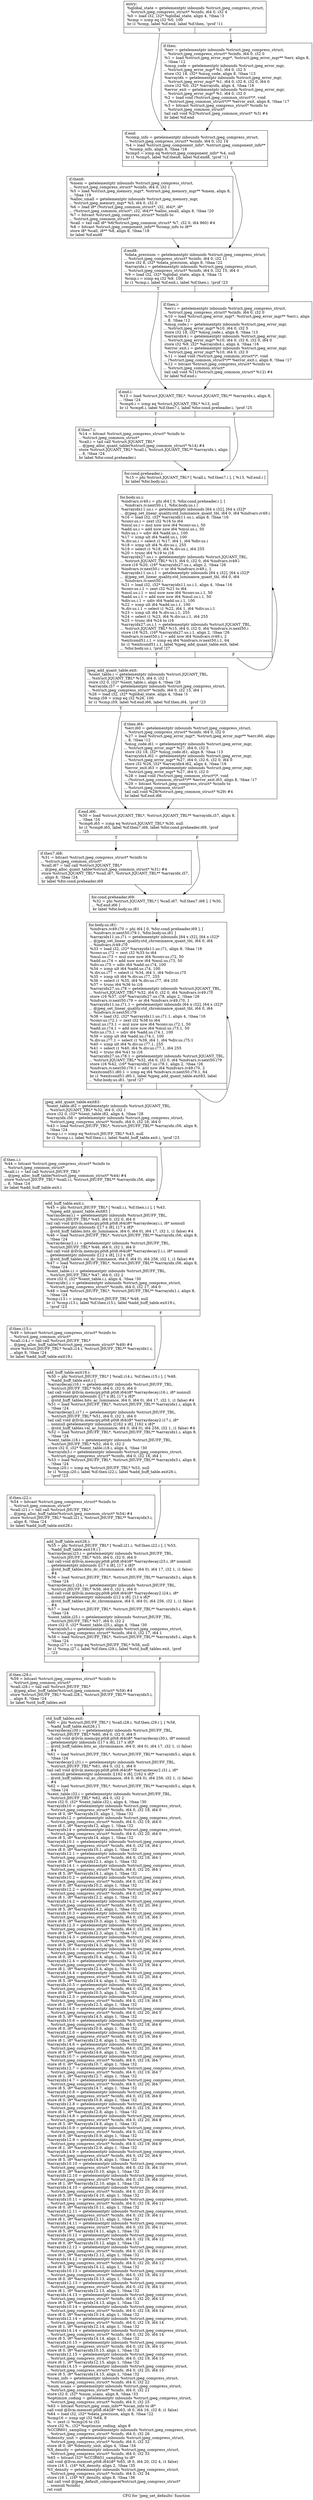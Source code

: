 digraph "CFG for 'jpeg_set_defaults' function" {
	label="CFG for 'jpeg_set_defaults' function";

	Node0x6604270 [shape=record,label="{entry:\l  %global_state = getelementptr inbounds %struct.jpeg_compress_struct,\l... %struct.jpeg_compress_struct* %cinfo, i64 0, i32 4\l  %0 = load i32, i32* %global_state, align 4, !tbaa !3\l  %cmp = icmp eq i32 %0, 100\l  br i1 %cmp, label %if.end, label %if.then, !prof !11\l|{<s0>T|<s1>F}}"];
	Node0x6604270:s0 -> Node0x6604a70;
	Node0x6604270:s1 -> Node0x6604b40;
	Node0x6604b40 [shape=record,label="{if.then:                                          \l  %err = getelementptr inbounds %struct.jpeg_compress_struct,\l... %struct.jpeg_compress_struct* %cinfo, i64 0, i32 0\l  %1 = load %struct.jpeg_error_mgr*, %struct.jpeg_error_mgr** %err, align 8,\l... !tbaa !12\l  %msg_code = getelementptr inbounds %struct.jpeg_error_mgr,\l... %struct.jpeg_error_mgr* %1, i64 0, i32 5\l  store i32 18, i32* %msg_code, align 8, !tbaa !13\l  %arrayidx = getelementptr inbounds %struct.jpeg_error_mgr,\l... %struct.jpeg_error_mgr* %1, i64 0, i32 6, i32 0, i64 0\l  store i32 %0, i32* %arrayidx, align 4, !tbaa !16\l  %error_exit = getelementptr inbounds %struct.jpeg_error_mgr,\l... %struct.jpeg_error_mgr* %1, i64 0, i32 0\l  %2 = load void (%struct.jpeg_common_struct*)*, void\l... (%struct.jpeg_common_struct*)** %error_exit, align 8, !tbaa !17\l  %3 = bitcast %struct.jpeg_compress_struct* %cinfo to\l... %struct.jpeg_common_struct*\l  tail call void %2(%struct.jpeg_common_struct* %3) #4\l  br label %if.end\l}"];
	Node0x6604b40 -> Node0x6604a70;
	Node0x6604a70 [shape=record,label="{if.end:                                           \l  %comp_info = getelementptr inbounds %struct.jpeg_compress_struct,\l... %struct.jpeg_compress_struct* %cinfo, i64 0, i32 14\l  %4 = load %struct.jpeg_component_info*, %struct.jpeg_component_info**\l... %comp_info, align 8, !tbaa !18\l  %cmp5 = icmp eq %struct.jpeg_component_info* %4, null\l  br i1 %cmp5, label %if.then6, label %if.end8, !prof !11\l|{<s0>T|<s1>F}}"];
	Node0x6604a70:s0 -> Node0x6606970;
	Node0x6604a70:s1 -> Node0x66040c0;
	Node0x6606970 [shape=record,label="{if.then6:                                         \l  %mem = getelementptr inbounds %struct.jpeg_compress_struct,\l... %struct.jpeg_compress_struct* %cinfo, i64 0, i32 1\l  %5 = load %struct.jpeg_memory_mgr*, %struct.jpeg_memory_mgr** %mem, align 8,\l... !tbaa !19\l  %alloc_small = getelementptr inbounds %struct.jpeg_memory_mgr,\l... %struct.jpeg_memory_mgr* %5, i64 0, i32 0\l  %6 = load i8* (%struct.jpeg_common_struct*, i32, i64)*, i8*\l... (%struct.jpeg_common_struct*, i32, i64)** %alloc_small, align 8, !tbaa !20\l  %7 = bitcast %struct.jpeg_compress_struct* %cinfo to\l... %struct.jpeg_common_struct*\l  %call = tail call i8* %6(%struct.jpeg_common_struct* %7, i32 0, i64 960) #4\l  %8 = bitcast %struct.jpeg_component_info** %comp_info to i8**\l  store i8* %call, i8** %8, align 8, !tbaa !18\l  br label %if.end8\l}"];
	Node0x6606970 -> Node0x66040c0;
	Node0x66040c0 [shape=record,label="{if.end8:                                          \l  %data_precision = getelementptr inbounds %struct.jpeg_compress_struct,\l... %struct.jpeg_compress_struct* %cinfo, i64 0, i32 11\l  store i32 8, i32* %data_precision, align 8, !tbaa !22\l  %arrayidx.i = getelementptr inbounds %struct.jpeg_compress_struct,\l... %struct.jpeg_compress_struct* %cinfo, i64 0, i32 15, i64 0\l  %9 = load i32, i32* %global_state, align 4, !tbaa !3\l  %cmp.i = icmp eq i32 %9, 100\l  br i1 %cmp.i, label %if.end.i, label %if.then.i, !prof !23\l|{<s0>T|<s1>F}}"];
	Node0x66040c0:s0 -> Node0x66084c0;
	Node0x66040c0:s1 -> Node0x66085a0;
	Node0x66085a0 [shape=record,label="{if.then.i:                                        \l  %err.i = getelementptr inbounds %struct.jpeg_compress_struct,\l... %struct.jpeg_compress_struct* %cinfo, i64 0, i32 0\l  %10 = load %struct.jpeg_error_mgr*, %struct.jpeg_error_mgr** %err.i, align\l... 8, !tbaa !12\l  %msg_code.i = getelementptr inbounds %struct.jpeg_error_mgr,\l... %struct.jpeg_error_mgr* %10, i64 0, i32 5\l  store i32 18, i32* %msg_code.i, align 8, !tbaa !13\l  %arrayidx4.i = getelementptr inbounds %struct.jpeg_error_mgr,\l... %struct.jpeg_error_mgr* %10, i64 0, i32 6, i32 0, i64 0\l  store i32 %9, i32* %arrayidx4.i, align 4, !tbaa !16\l  %error_exit.i = getelementptr inbounds %struct.jpeg_error_mgr,\l... %struct.jpeg_error_mgr* %10, i64 0, i32 0\l  %11 = load void (%struct.jpeg_common_struct*)*, void\l... (%struct.jpeg_common_struct*)** %error_exit.i, align 8, !tbaa !17\l  %12 = bitcast %struct.jpeg_compress_struct* %cinfo to\l... %struct.jpeg_common_struct*\l  tail call void %11(%struct.jpeg_common_struct* %12) #4\l  br label %if.end.i\l}"];
	Node0x66085a0 -> Node0x66084c0;
	Node0x66084c0 [shape=record,label="{if.end.i:                                         \l  %13 = load %struct.JQUANT_TBL*, %struct.JQUANT_TBL** %arrayidx.i, align 8,\l... !tbaa !24\l  %cmp6.i = icmp eq %struct.JQUANT_TBL* %13, null\l  br i1 %cmp6.i, label %if.then7.i, label %for.cond.preheader.i, !prof !25\l|{<s0>T|<s1>F}}"];
	Node0x66084c0:s0 -> Node0x66095f0;
	Node0x66084c0:s1 -> Node0x66096d0;
	Node0x66095f0 [shape=record,label="{if.then7.i:                                       \l  %14 = bitcast %struct.jpeg_compress_struct* %cinfo to\l... %struct.jpeg_common_struct*\l  %call.i = tail call %struct.JQUANT_TBL*\l... @jpeg_alloc_quant_table(%struct.jpeg_common_struct* %14) #4\l  store %struct.JQUANT_TBL* %call.i, %struct.JQUANT_TBL** %arrayidx.i, align\l... 8, !tbaa !24\l  br label %for.cond.preheader.i\l}"];
	Node0x66095f0 -> Node0x66096d0;
	Node0x66096d0 [shape=record,label="{for.cond.preheader.i:                             \l  %15 = phi %struct.JQUANT_TBL* [ %call.i, %if.then7.i ], [ %13, %if.end.i ]\l  br label %for.body.us.i\l}"];
	Node0x66096d0 -> Node0x660a0c0;
	Node0x660a0c0 [shape=record,label="{for.body.us.i:                                    \l  %indvars.iv49.i = phi i64 [ 0, %for.cond.preheader.i ], [\l... %indvars.iv.next50.i.1, %for.body.us.i ]\l  %arrayidx11.us.i = getelementptr inbounds [64 x i32], [64 x i32]*\l... @jpeg_set_linear_quality.std_luminance_quant_tbl, i64 0, i64 %indvars.iv49.i\l  %16 = load i32, i32* %arrayidx11.us.i, align 8, !tbaa !16\l  %conv.us.i = zext i32 %16 to i64\l  %mul.us.i = mul nuw nsw i64 %conv.us.i, 50\l  %add.us.i = add nuw nsw i64 %mul.us.i, 50\l  %div.us.i = udiv i64 %add.us.i, 100\l  %17 = icmp ult i64 %add.us.i, 100\l  %.div.us.i = select i1 %17, i64 1, i64 %div.us.i\l  %18 = icmp ult i64 %.div.us.i, 255\l  %19 = select i1 %18, i64 %.div.us.i, i64 255\l  %20 = trunc i64 %19 to i16\l  %arrayidx27.us.i = getelementptr inbounds %struct.JQUANT_TBL,\l... %struct.JQUANT_TBL* %15, i64 0, i32 0, i64 %indvars.iv49.i\l  store i16 %20, i16* %arrayidx27.us.i, align 2, !tbaa !26\l  %indvars.iv.next50.i = or i64 %indvars.iv49.i, 1\l  %arrayidx11.us.i.1 = getelementptr inbounds [64 x i32], [64 x i32]*\l... @jpeg_set_linear_quality.std_luminance_quant_tbl, i64 0, i64\l... %indvars.iv.next50.i\l  %21 = load i32, i32* %arrayidx11.us.i.1, align 4, !tbaa !16\l  %conv.us.i.1 = zext i32 %21 to i64\l  %mul.us.i.1 = mul nuw nsw i64 %conv.us.i.1, 50\l  %add.us.i.1 = add nuw nsw i64 %mul.us.i.1, 50\l  %div.us.i.1 = udiv i64 %add.us.i.1, 100\l  %22 = icmp ult i64 %add.us.i.1, 100\l  %.div.us.i.1 = select i1 %22, i64 1, i64 %div.us.i.1\l  %23 = icmp ult i64 %.div.us.i.1, 255\l  %24 = select i1 %23, i64 %.div.us.i.1, i64 255\l  %25 = trunc i64 %24 to i16\l  %arrayidx27.us.i.1 = getelementptr inbounds %struct.JQUANT_TBL,\l... %struct.JQUANT_TBL* %15, i64 0, i32 0, i64 %indvars.iv.next50.i\l  store i16 %25, i16* %arrayidx27.us.i.1, align 2, !tbaa !26\l  %indvars.iv.next50.i.1 = add nsw i64 %indvars.iv49.i, 2\l  %exitcond51.i.1 = icmp eq i64 %indvars.iv.next50.i.1, 64\l  br i1 %exitcond51.i.1, label %jpeg_add_quant_table.exit, label\l... %for.body.us.i, !prof !27\l|{<s0>T|<s1>F}}"];
	Node0x660a0c0:s0 -> Node0x660a140;
	Node0x660a0c0:s1 -> Node0x660a0c0;
	Node0x660a140 [shape=record,label="{jpeg_add_quant_table.exit:                        \l  %sent_table.i = getelementptr inbounds %struct.JQUANT_TBL,\l... %struct.JQUANT_TBL* %15, i64 0, i32 1\l  store i32 0, i32* %sent_table.i, align 4, !tbaa !28\l  %arrayidx.i57 = getelementptr inbounds %struct.jpeg_compress_struct,\l... %struct.jpeg_compress_struct* %cinfo, i64 0, i32 15, i64 1\l  %26 = load i32, i32* %global_state, align 4, !tbaa !3\l  %cmp.i59 = icmp eq i32 %26, 100\l  br i1 %cmp.i59, label %if.end.i66, label %if.then.i64, !prof !23\l|{<s0>T|<s1>F}}"];
	Node0x660a140:s0 -> Node0x65f84c0;
	Node0x660a140:s1 -> Node0x65f85a0;
	Node0x65f85a0 [shape=record,label="{if.then.i64:                                      \l  %err.i60 = getelementptr inbounds %struct.jpeg_compress_struct,\l... %struct.jpeg_compress_struct* %cinfo, i64 0, i32 0\l  %27 = load %struct.jpeg_error_mgr*, %struct.jpeg_error_mgr** %err.i60, align\l... 8, !tbaa !12\l  %msg_code.i61 = getelementptr inbounds %struct.jpeg_error_mgr,\l... %struct.jpeg_error_mgr* %27, i64 0, i32 5\l  store i32 18, i32* %msg_code.i61, align 8, !tbaa !13\l  %arrayidx4.i62 = getelementptr inbounds %struct.jpeg_error_mgr,\l... %struct.jpeg_error_mgr* %27, i64 0, i32 6, i32 0, i64 0\l  store i32 %26, i32* %arrayidx4.i62, align 4, !tbaa !16\l  %error_exit.i63 = getelementptr inbounds %struct.jpeg_error_mgr,\l... %struct.jpeg_error_mgr* %27, i64 0, i32 0\l  %28 = load void (%struct.jpeg_common_struct*)*, void\l... (%struct.jpeg_common_struct*)** %error_exit.i63, align 8, !tbaa !17\l  %29 = bitcast %struct.jpeg_compress_struct* %cinfo to\l... %struct.jpeg_common_struct*\l  tail call void %28(%struct.jpeg_common_struct* %29) #4\l  br label %if.end.i66\l}"];
	Node0x65f85a0 -> Node0x65f84c0;
	Node0x65f84c0 [shape=record,label="{if.end.i66:                                       \l  %30 = load %struct.JQUANT_TBL*, %struct.JQUANT_TBL** %arrayidx.i57, align 8,\l... !tbaa !24\l  %cmp6.i65 = icmp eq %struct.JQUANT_TBL* %30, null\l  br i1 %cmp6.i65, label %if.then7.i68, label %for.cond.preheader.i69, !prof\l... !25\l|{<s0>T|<s1>F}}"];
	Node0x65f84c0:s0 -> Node0x660dbe0;
	Node0x65f84c0:s1 -> Node0x660dcf0;
	Node0x660dbe0 [shape=record,label="{if.then7.i68:                                     \l  %31 = bitcast %struct.jpeg_compress_struct* %cinfo to\l... %struct.jpeg_common_struct*\l  %call.i67 = tail call %struct.JQUANT_TBL*\l... @jpeg_alloc_quant_table(%struct.jpeg_common_struct* %31) #4\l  store %struct.JQUANT_TBL* %call.i67, %struct.JQUANT_TBL** %arrayidx.i57,\l... align 8, !tbaa !24\l  br label %for.cond.preheader.i69\l}"];
	Node0x660dbe0 -> Node0x660dcf0;
	Node0x660dcf0 [shape=record,label="{for.cond.preheader.i69:                           \l  %32 = phi %struct.JQUANT_TBL* [ %call.i67, %if.then7.i68 ], [ %30,\l... %if.end.i66 ]\l  br label %for.body.us.i81\l}"];
	Node0x660dcf0 -> Node0x660a490;
	Node0x660a490 [shape=record,label="{for.body.us.i81:                                  \l  %indvars.iv49.i70 = phi i64 [ 0, %for.cond.preheader.i69 ], [\l... %indvars.iv.next50.i79.1, %for.body.us.i81 ]\l  %arrayidx11.us.i71 = getelementptr inbounds [64 x i32], [64 x i32]*\l... @jpeg_set_linear_quality.std_chrominance_quant_tbl, i64 0, i64\l... %indvars.iv49.i70\l  %33 = load i32, i32* %arrayidx11.us.i71, align 8, !tbaa !16\l  %conv.us.i72 = zext i32 %33 to i64\l  %mul.us.i73 = mul nuw nsw i64 %conv.us.i72, 50\l  %add.us.i74 = add nuw nsw i64 %mul.us.i73, 50\l  %div.us.i75 = udiv i64 %add.us.i74, 100\l  %34 = icmp ult i64 %add.us.i74, 100\l  %.div.us.i77 = select i1 %34, i64 1, i64 %div.us.i75\l  %35 = icmp ult i64 %.div.us.i77, 255\l  %36 = select i1 %35, i64 %.div.us.i77, i64 255\l  %37 = trunc i64 %36 to i16\l  %arrayidx27.us.i78 = getelementptr inbounds %struct.JQUANT_TBL,\l... %struct.JQUANT_TBL* %32, i64 0, i32 0, i64 %indvars.iv49.i70\l  store i16 %37, i16* %arrayidx27.us.i78, align 2, !tbaa !26\l  %indvars.iv.next50.i79 = or i64 %indvars.iv49.i70, 1\l  %arrayidx11.us.i71.1 = getelementptr inbounds [64 x i32], [64 x i32]*\l... @jpeg_set_linear_quality.std_chrominance_quant_tbl, i64 0, i64\l... %indvars.iv.next50.i79\l  %38 = load i32, i32* %arrayidx11.us.i71.1, align 4, !tbaa !16\l  %conv.us.i72.1 = zext i32 %38 to i64\l  %mul.us.i73.1 = mul nuw nsw i64 %conv.us.i72.1, 50\l  %add.us.i74.1 = add nuw nsw i64 %mul.us.i73.1, 50\l  %div.us.i75.1 = udiv i64 %add.us.i74.1, 100\l  %39 = icmp ult i64 %add.us.i74.1, 100\l  %.div.us.i77.1 = select i1 %39, i64 1, i64 %div.us.i75.1\l  %40 = icmp ult i64 %.div.us.i77.1, 255\l  %41 = select i1 %40, i64 %.div.us.i77.1, i64 255\l  %42 = trunc i64 %41 to i16\l  %arrayidx27.us.i78.1 = getelementptr inbounds %struct.JQUANT_TBL,\l... %struct.JQUANT_TBL* %32, i64 0, i32 0, i64 %indvars.iv.next50.i79\l  store i16 %42, i16* %arrayidx27.us.i78.1, align 2, !tbaa !26\l  %indvars.iv.next50.i79.1 = add nsw i64 %indvars.iv49.i70, 2\l  %exitcond51.i80.1 = icmp eq i64 %indvars.iv.next50.i79.1, 64\l  br i1 %exitcond51.i80.1, label %jpeg_add_quant_table.exit83, label\l... %for.body.us.i81, !prof !27\l|{<s0>T|<s1>F}}"];
	Node0x660a490:s0 -> Node0x66106b0;
	Node0x660a490:s1 -> Node0x660a490;
	Node0x66106b0 [shape=record,label="{jpeg_add_quant_table.exit83:                      \l  %sent_table.i82 = getelementptr inbounds %struct.JQUANT_TBL,\l... %struct.JQUANT_TBL* %32, i64 0, i32 1\l  store i32 0, i32* %sent_table.i82, align 4, !tbaa !28\l  %arrayidx.i56 = getelementptr inbounds %struct.jpeg_compress_struct,\l... %struct.jpeg_compress_struct* %cinfo, i64 0, i32 16, i64 0\l  %43 = load %struct.JHUFF_TBL*, %struct.JHUFF_TBL** %arrayidx.i56, align 8,\l... !tbaa !24\l  %cmp.i.i = icmp eq %struct.JHUFF_TBL* %43, null\l  br i1 %cmp.i.i, label %if.then.i.i, label %add_huff_table.exit.i, !prof !23\l|{<s0>T|<s1>F}}"];
	Node0x66106b0:s0 -> Node0x6610a50;
	Node0x66106b0:s1 -> Node0x6610b60;
	Node0x6610a50 [shape=record,label="{if.then.i.i:                                      \l  %44 = bitcast %struct.jpeg_compress_struct* %cinfo to\l... %struct.jpeg_common_struct*\l  %call.i.i = tail call %struct.JHUFF_TBL*\l... @jpeg_alloc_huff_table(%struct.jpeg_common_struct* %44) #4\l  store %struct.JHUFF_TBL* %call.i.i, %struct.JHUFF_TBL** %arrayidx.i56, align\l... 8, !tbaa !24\l  br label %add_huff_table.exit.i\l}"];
	Node0x6610a50 -> Node0x6610b60;
	Node0x6610b60 [shape=record,label="{add_huff_table.exit.i:                            \l  %45 = phi %struct.JHUFF_TBL* [ %call.i.i, %if.then.i.i ], [ %43,\l... %jpeg_add_quant_table.exit83 ]\l  %arraydecay.i.i = getelementptr inbounds %struct.JHUFF_TBL,\l... %struct.JHUFF_TBL* %45, i64 0, i32 0, i64 0\l  tail call void @llvm.memcpy.p0i8.p0i8.i64(i8* %arraydecay.i.i, i8* nonnull\l... getelementptr inbounds ([17 x i8], [17 x i8]*\l... @std_huff_tables.bits_dc_luminance, i64 0, i64 0), i64 17, i32 1, i1 false) #4\l  %46 = load %struct.JHUFF_TBL*, %struct.JHUFF_TBL** %arrayidx.i56, align 8,\l... !tbaa !24\l  %arraydecay2.i.i = getelementptr inbounds %struct.JHUFF_TBL,\l... %struct.JHUFF_TBL* %46, i64 0, i32 1, i64 0\l  tail call void @llvm.memcpy.p0i8.p0i8.i64(i8* %arraydecay2.i.i, i8* nonnull\l... getelementptr inbounds ([12 x i8], [12 x i8]*\l... @std_huff_tables.val_dc_luminance, i64 0, i64 0), i64 256, i32 1, i1 false) #4\l  %47 = load %struct.JHUFF_TBL*, %struct.JHUFF_TBL** %arrayidx.i56, align 8,\l... !tbaa !24\l  %sent_table.i.i = getelementptr inbounds %struct.JHUFF_TBL,\l... %struct.JHUFF_TBL* %47, i64 0, i32 2\l  store i32 0, i32* %sent_table.i.i, align 4, !tbaa !30\l  %arrayidx1.i = getelementptr inbounds %struct.jpeg_compress_struct,\l... %struct.jpeg_compress_struct* %cinfo, i64 0, i32 17, i64 0\l  %48 = load %struct.JHUFF_TBL*, %struct.JHUFF_TBL** %arrayidx1.i, align 8,\l... !tbaa !24\l  %cmp.i13.i = icmp eq %struct.JHUFF_TBL* %48, null\l  br i1 %cmp.i13.i, label %if.then.i15.i, label %add_huff_table.exit19.i,\l... !prof !23\l|{<s0>T|<s1>F}}"];
	Node0x6610b60:s0 -> Node0x6611fa0;
	Node0x6610b60:s1 -> Node0x66120b0;
	Node0x6611fa0 [shape=record,label="{if.then.i15.i:                                    \l  %49 = bitcast %struct.jpeg_compress_struct* %cinfo to\l... %struct.jpeg_common_struct*\l  %call.i14.i = tail call %struct.JHUFF_TBL*\l... @jpeg_alloc_huff_table(%struct.jpeg_common_struct* %49) #4\l  store %struct.JHUFF_TBL* %call.i14.i, %struct.JHUFF_TBL** %arrayidx1.i,\l... align 8, !tbaa !24\l  br label %add_huff_table.exit19.i\l}"];
	Node0x6611fa0 -> Node0x66120b0;
	Node0x66120b0 [shape=record,label="{add_huff_table.exit19.i:                          \l  %50 = phi %struct.JHUFF_TBL* [ %call.i14.i, %if.then.i15.i ], [ %48,\l... %add_huff_table.exit.i ]\l  %arraydecay.i16.i = getelementptr inbounds %struct.JHUFF_TBL,\l... %struct.JHUFF_TBL* %50, i64 0, i32 0, i64 0\l  tail call void @llvm.memcpy.p0i8.p0i8.i64(i8* %arraydecay.i16.i, i8* nonnull\l... getelementptr inbounds ([17 x i8], [17 x i8]*\l... @std_huff_tables.bits_ac_luminance, i64 0, i64 0), i64 17, i32 1, i1 false) #4\l  %51 = load %struct.JHUFF_TBL*, %struct.JHUFF_TBL** %arrayidx1.i, align 8,\l... !tbaa !24\l  %arraydecay2.i17.i = getelementptr inbounds %struct.JHUFF_TBL,\l... %struct.JHUFF_TBL* %51, i64 0, i32 1, i64 0\l  tail call void @llvm.memcpy.p0i8.p0i8.i64(i8* %arraydecay2.i17.i, i8*\l... nonnull getelementptr inbounds ([162 x i8], [162 x i8]*\l... @std_huff_tables.val_ac_luminance, i64 0, i64 0), i64 256, i32 1, i1 false) #4\l  %52 = load %struct.JHUFF_TBL*, %struct.JHUFF_TBL** %arrayidx1.i, align 8,\l... !tbaa !24\l  %sent_table.i18.i = getelementptr inbounds %struct.JHUFF_TBL,\l... %struct.JHUFF_TBL* %52, i64 0, i32 2\l  store i32 0, i32* %sent_table.i18.i, align 4, !tbaa !30\l  %arrayidx3.i = getelementptr inbounds %struct.jpeg_compress_struct,\l... %struct.jpeg_compress_struct* %cinfo, i64 0, i32 16, i64 1\l  %53 = load %struct.JHUFF_TBL*, %struct.JHUFF_TBL** %arrayidx3.i, align 8,\l... !tbaa !24\l  %cmp.i20.i = icmp eq %struct.JHUFF_TBL* %53, null\l  br i1 %cmp.i20.i, label %if.then.i22.i, label %add_huff_table.exit26.i,\l... !prof !23\l|{<s0>T|<s1>F}}"];
	Node0x66120b0:s0 -> Node0x6613a80;
	Node0x66120b0:s1 -> Node0x6613b90;
	Node0x6613a80 [shape=record,label="{if.then.i22.i:                                    \l  %54 = bitcast %struct.jpeg_compress_struct* %cinfo to\l... %struct.jpeg_common_struct*\l  %call.i21.i = tail call %struct.JHUFF_TBL*\l... @jpeg_alloc_huff_table(%struct.jpeg_common_struct* %54) #4\l  store %struct.JHUFF_TBL* %call.i21.i, %struct.JHUFF_TBL** %arrayidx3.i,\l... align 8, !tbaa !24\l  br label %add_huff_table.exit26.i\l}"];
	Node0x6613a80 -> Node0x6613b90;
	Node0x6613b90 [shape=record,label="{add_huff_table.exit26.i:                          \l  %55 = phi %struct.JHUFF_TBL* [ %call.i21.i, %if.then.i22.i ], [ %53,\l... %add_huff_table.exit19.i ]\l  %arraydecay.i23.i = getelementptr inbounds %struct.JHUFF_TBL,\l... %struct.JHUFF_TBL* %55, i64 0, i32 0, i64 0\l  tail call void @llvm.memcpy.p0i8.p0i8.i64(i8* %arraydecay.i23.i, i8* nonnull\l... getelementptr inbounds ([17 x i8], [17 x i8]*\l... @std_huff_tables.bits_dc_chrominance, i64 0, i64 0), i64 17, i32 1, i1 false)\l... #4\l  %56 = load %struct.JHUFF_TBL*, %struct.JHUFF_TBL** %arrayidx3.i, align 8,\l... !tbaa !24\l  %arraydecay2.i24.i = getelementptr inbounds %struct.JHUFF_TBL,\l... %struct.JHUFF_TBL* %56, i64 0, i32 1, i64 0\l  tail call void @llvm.memcpy.p0i8.p0i8.i64(i8* %arraydecay2.i24.i, i8*\l... nonnull getelementptr inbounds ([12 x i8], [12 x i8]*\l... @std_huff_tables.val_dc_chrominance, i64 0, i64 0), i64 256, i32 1, i1 false)\l... #4\l  %57 = load %struct.JHUFF_TBL*, %struct.JHUFF_TBL** %arrayidx3.i, align 8,\l... !tbaa !24\l  %sent_table.i25.i = getelementptr inbounds %struct.JHUFF_TBL,\l... %struct.JHUFF_TBL* %57, i64 0, i32 2\l  store i32 0, i32* %sent_table.i25.i, align 4, !tbaa !30\l  %arrayidx5.i = getelementptr inbounds %struct.jpeg_compress_struct,\l... %struct.jpeg_compress_struct* %cinfo, i64 0, i32 17, i64 1\l  %58 = load %struct.JHUFF_TBL*, %struct.JHUFF_TBL** %arrayidx5.i, align 8,\l... !tbaa !24\l  %cmp.i27.i = icmp eq %struct.JHUFF_TBL* %58, null\l  br i1 %cmp.i27.i, label %if.then.i29.i, label %std_huff_tables.exit, !prof\l... !23\l|{<s0>T|<s1>F}}"];
	Node0x6613b90:s0 -> Node0x6614cd0;
	Node0x6613b90:s1 -> Node0x6614de0;
	Node0x6614cd0 [shape=record,label="{if.then.i29.i:                                    \l  %59 = bitcast %struct.jpeg_compress_struct* %cinfo to\l... %struct.jpeg_common_struct*\l  %call.i28.i = tail call %struct.JHUFF_TBL*\l... @jpeg_alloc_huff_table(%struct.jpeg_common_struct* %59) #4\l  store %struct.JHUFF_TBL* %call.i28.i, %struct.JHUFF_TBL** %arrayidx5.i,\l... align 8, !tbaa !24\l  br label %std_huff_tables.exit\l}"];
	Node0x6614cd0 -> Node0x6614de0;
	Node0x6614de0 [shape=record,label="{std_huff_tables.exit:                             \l  %60 = phi %struct.JHUFF_TBL* [ %call.i28.i, %if.then.i29.i ], [ %58,\l... %add_huff_table.exit26.i ]\l  %arraydecay.i30.i = getelementptr inbounds %struct.JHUFF_TBL,\l... %struct.JHUFF_TBL* %60, i64 0, i32 0, i64 0\l  tail call void @llvm.memcpy.p0i8.p0i8.i64(i8* %arraydecay.i30.i, i8* nonnull\l... getelementptr inbounds ([17 x i8], [17 x i8]*\l... @std_huff_tables.bits_ac_chrominance, i64 0, i64 0), i64 17, i32 1, i1 false)\l... #4\l  %61 = load %struct.JHUFF_TBL*, %struct.JHUFF_TBL** %arrayidx5.i, align 8,\l... !tbaa !24\l  %arraydecay2.i31.i = getelementptr inbounds %struct.JHUFF_TBL,\l... %struct.JHUFF_TBL* %61, i64 0, i32 1, i64 0\l  tail call void @llvm.memcpy.p0i8.p0i8.i64(i8* %arraydecay2.i31.i, i8*\l... nonnull getelementptr inbounds ([162 x i8], [162 x i8]*\l... @std_huff_tables.val_ac_chrominance, i64 0, i64 0), i64 256, i32 1, i1 false)\l... #4\l  %62 = load %struct.JHUFF_TBL*, %struct.JHUFF_TBL** %arrayidx5.i, align 8,\l... !tbaa !24\l  %sent_table.i32.i = getelementptr inbounds %struct.JHUFF_TBL,\l... %struct.JHUFF_TBL* %62, i64 0, i32 2\l  store i32 0, i32* %sent_table.i32.i, align 4, !tbaa !30\l  %arrayidx10 = getelementptr inbounds %struct.jpeg_compress_struct,\l... %struct.jpeg_compress_struct* %cinfo, i64 0, i32 18, i64 0\l  store i8 0, i8* %arrayidx10, align 1, !tbaa !32\l  %arrayidx12 = getelementptr inbounds %struct.jpeg_compress_struct,\l... %struct.jpeg_compress_struct* %cinfo, i64 0, i32 19, i64 0\l  store i8 1, i8* %arrayidx12, align 1, !tbaa !32\l  %arrayidx14 = getelementptr inbounds %struct.jpeg_compress_struct,\l... %struct.jpeg_compress_struct* %cinfo, i64 0, i32 20, i64 0\l  store i8 5, i8* %arrayidx14, align 1, !tbaa !32\l  %arrayidx10.1 = getelementptr inbounds %struct.jpeg_compress_struct,\l... %struct.jpeg_compress_struct* %cinfo, i64 0, i32 18, i64 1\l  store i8 0, i8* %arrayidx10.1, align 1, !tbaa !32\l  %arrayidx12.1 = getelementptr inbounds %struct.jpeg_compress_struct,\l... %struct.jpeg_compress_struct* %cinfo, i64 0, i32 19, i64 1\l  store i8 1, i8* %arrayidx12.1, align 1, !tbaa !32\l  %arrayidx14.1 = getelementptr inbounds %struct.jpeg_compress_struct,\l... %struct.jpeg_compress_struct* %cinfo, i64 0, i32 20, i64 1\l  store i8 5, i8* %arrayidx14.1, align 1, !tbaa !32\l  %arrayidx10.2 = getelementptr inbounds %struct.jpeg_compress_struct,\l... %struct.jpeg_compress_struct* %cinfo, i64 0, i32 18, i64 2\l  store i8 0, i8* %arrayidx10.2, align 1, !tbaa !32\l  %arrayidx12.2 = getelementptr inbounds %struct.jpeg_compress_struct,\l... %struct.jpeg_compress_struct* %cinfo, i64 0, i32 19, i64 2\l  store i8 1, i8* %arrayidx12.2, align 1, !tbaa !32\l  %arrayidx14.2 = getelementptr inbounds %struct.jpeg_compress_struct,\l... %struct.jpeg_compress_struct* %cinfo, i64 0, i32 20, i64 2\l  store i8 5, i8* %arrayidx14.2, align 1, !tbaa !32\l  %arrayidx10.3 = getelementptr inbounds %struct.jpeg_compress_struct,\l... %struct.jpeg_compress_struct* %cinfo, i64 0, i32 18, i64 3\l  store i8 0, i8* %arrayidx10.3, align 1, !tbaa !32\l  %arrayidx12.3 = getelementptr inbounds %struct.jpeg_compress_struct,\l... %struct.jpeg_compress_struct* %cinfo, i64 0, i32 19, i64 3\l  store i8 1, i8* %arrayidx12.3, align 1, !tbaa !32\l  %arrayidx14.3 = getelementptr inbounds %struct.jpeg_compress_struct,\l... %struct.jpeg_compress_struct* %cinfo, i64 0, i32 20, i64 3\l  store i8 5, i8* %arrayidx14.3, align 1, !tbaa !32\l  %arrayidx10.4 = getelementptr inbounds %struct.jpeg_compress_struct,\l... %struct.jpeg_compress_struct* %cinfo, i64 0, i32 18, i64 4\l  store i8 0, i8* %arrayidx10.4, align 1, !tbaa !32\l  %arrayidx12.4 = getelementptr inbounds %struct.jpeg_compress_struct,\l... %struct.jpeg_compress_struct* %cinfo, i64 0, i32 19, i64 4\l  store i8 1, i8* %arrayidx12.4, align 1, !tbaa !32\l  %arrayidx14.4 = getelementptr inbounds %struct.jpeg_compress_struct,\l... %struct.jpeg_compress_struct* %cinfo, i64 0, i32 20, i64 4\l  store i8 5, i8* %arrayidx14.4, align 1, !tbaa !32\l  %arrayidx10.5 = getelementptr inbounds %struct.jpeg_compress_struct,\l... %struct.jpeg_compress_struct* %cinfo, i64 0, i32 18, i64 5\l  store i8 0, i8* %arrayidx10.5, align 1, !tbaa !32\l  %arrayidx12.5 = getelementptr inbounds %struct.jpeg_compress_struct,\l... %struct.jpeg_compress_struct* %cinfo, i64 0, i32 19, i64 5\l  store i8 1, i8* %arrayidx12.5, align 1, !tbaa !32\l  %arrayidx14.5 = getelementptr inbounds %struct.jpeg_compress_struct,\l... %struct.jpeg_compress_struct* %cinfo, i64 0, i32 20, i64 5\l  store i8 5, i8* %arrayidx14.5, align 1, !tbaa !32\l  %arrayidx10.6 = getelementptr inbounds %struct.jpeg_compress_struct,\l... %struct.jpeg_compress_struct* %cinfo, i64 0, i32 18, i64 6\l  store i8 0, i8* %arrayidx10.6, align 1, !tbaa !32\l  %arrayidx12.6 = getelementptr inbounds %struct.jpeg_compress_struct,\l... %struct.jpeg_compress_struct* %cinfo, i64 0, i32 19, i64 6\l  store i8 1, i8* %arrayidx12.6, align 1, !tbaa !32\l  %arrayidx14.6 = getelementptr inbounds %struct.jpeg_compress_struct,\l... %struct.jpeg_compress_struct* %cinfo, i64 0, i32 20, i64 6\l  store i8 5, i8* %arrayidx14.6, align 1, !tbaa !32\l  %arrayidx10.7 = getelementptr inbounds %struct.jpeg_compress_struct,\l... %struct.jpeg_compress_struct* %cinfo, i64 0, i32 18, i64 7\l  store i8 0, i8* %arrayidx10.7, align 1, !tbaa !32\l  %arrayidx12.7 = getelementptr inbounds %struct.jpeg_compress_struct,\l... %struct.jpeg_compress_struct* %cinfo, i64 0, i32 19, i64 7\l  store i8 1, i8* %arrayidx12.7, align 1, !tbaa !32\l  %arrayidx14.7 = getelementptr inbounds %struct.jpeg_compress_struct,\l... %struct.jpeg_compress_struct* %cinfo, i64 0, i32 20, i64 7\l  store i8 5, i8* %arrayidx14.7, align 1, !tbaa !32\l  %arrayidx10.8 = getelementptr inbounds %struct.jpeg_compress_struct,\l... %struct.jpeg_compress_struct* %cinfo, i64 0, i32 18, i64 8\l  store i8 0, i8* %arrayidx10.8, align 1, !tbaa !32\l  %arrayidx12.8 = getelementptr inbounds %struct.jpeg_compress_struct,\l... %struct.jpeg_compress_struct* %cinfo, i64 0, i32 19, i64 8\l  store i8 1, i8* %arrayidx12.8, align 1, !tbaa !32\l  %arrayidx14.8 = getelementptr inbounds %struct.jpeg_compress_struct,\l... %struct.jpeg_compress_struct* %cinfo, i64 0, i32 20, i64 8\l  store i8 5, i8* %arrayidx14.8, align 1, !tbaa !32\l  %arrayidx10.9 = getelementptr inbounds %struct.jpeg_compress_struct,\l... %struct.jpeg_compress_struct* %cinfo, i64 0, i32 18, i64 9\l  store i8 0, i8* %arrayidx10.9, align 1, !tbaa !32\l  %arrayidx12.9 = getelementptr inbounds %struct.jpeg_compress_struct,\l... %struct.jpeg_compress_struct* %cinfo, i64 0, i32 19, i64 9\l  store i8 1, i8* %arrayidx12.9, align 1, !tbaa !32\l  %arrayidx14.9 = getelementptr inbounds %struct.jpeg_compress_struct,\l... %struct.jpeg_compress_struct* %cinfo, i64 0, i32 20, i64 9\l  store i8 5, i8* %arrayidx14.9, align 1, !tbaa !32\l  %arrayidx10.10 = getelementptr inbounds %struct.jpeg_compress_struct,\l... %struct.jpeg_compress_struct* %cinfo, i64 0, i32 18, i64 10\l  store i8 0, i8* %arrayidx10.10, align 1, !tbaa !32\l  %arrayidx12.10 = getelementptr inbounds %struct.jpeg_compress_struct,\l... %struct.jpeg_compress_struct* %cinfo, i64 0, i32 19, i64 10\l  store i8 1, i8* %arrayidx12.10, align 1, !tbaa !32\l  %arrayidx14.10 = getelementptr inbounds %struct.jpeg_compress_struct,\l... %struct.jpeg_compress_struct* %cinfo, i64 0, i32 20, i64 10\l  store i8 5, i8* %arrayidx14.10, align 1, !tbaa !32\l  %arrayidx10.11 = getelementptr inbounds %struct.jpeg_compress_struct,\l... %struct.jpeg_compress_struct* %cinfo, i64 0, i32 18, i64 11\l  store i8 0, i8* %arrayidx10.11, align 1, !tbaa !32\l  %arrayidx12.11 = getelementptr inbounds %struct.jpeg_compress_struct,\l... %struct.jpeg_compress_struct* %cinfo, i64 0, i32 19, i64 11\l  store i8 1, i8* %arrayidx12.11, align 1, !tbaa !32\l  %arrayidx14.11 = getelementptr inbounds %struct.jpeg_compress_struct,\l... %struct.jpeg_compress_struct* %cinfo, i64 0, i32 20, i64 11\l  store i8 5, i8* %arrayidx14.11, align 1, !tbaa !32\l  %arrayidx10.12 = getelementptr inbounds %struct.jpeg_compress_struct,\l... %struct.jpeg_compress_struct* %cinfo, i64 0, i32 18, i64 12\l  store i8 0, i8* %arrayidx10.12, align 1, !tbaa !32\l  %arrayidx12.12 = getelementptr inbounds %struct.jpeg_compress_struct,\l... %struct.jpeg_compress_struct* %cinfo, i64 0, i32 19, i64 12\l  store i8 1, i8* %arrayidx12.12, align 1, !tbaa !32\l  %arrayidx14.12 = getelementptr inbounds %struct.jpeg_compress_struct,\l... %struct.jpeg_compress_struct* %cinfo, i64 0, i32 20, i64 12\l  store i8 5, i8* %arrayidx14.12, align 1, !tbaa !32\l  %arrayidx10.13 = getelementptr inbounds %struct.jpeg_compress_struct,\l... %struct.jpeg_compress_struct* %cinfo, i64 0, i32 18, i64 13\l  store i8 0, i8* %arrayidx10.13, align 1, !tbaa !32\l  %arrayidx12.13 = getelementptr inbounds %struct.jpeg_compress_struct,\l... %struct.jpeg_compress_struct* %cinfo, i64 0, i32 19, i64 13\l  store i8 1, i8* %arrayidx12.13, align 1, !tbaa !32\l  %arrayidx14.13 = getelementptr inbounds %struct.jpeg_compress_struct,\l... %struct.jpeg_compress_struct* %cinfo, i64 0, i32 20, i64 13\l  store i8 5, i8* %arrayidx14.13, align 1, !tbaa !32\l  %arrayidx10.14 = getelementptr inbounds %struct.jpeg_compress_struct,\l... %struct.jpeg_compress_struct* %cinfo, i64 0, i32 18, i64 14\l  store i8 0, i8* %arrayidx10.14, align 1, !tbaa !32\l  %arrayidx12.14 = getelementptr inbounds %struct.jpeg_compress_struct,\l... %struct.jpeg_compress_struct* %cinfo, i64 0, i32 19, i64 14\l  store i8 1, i8* %arrayidx12.14, align 1, !tbaa !32\l  %arrayidx14.14 = getelementptr inbounds %struct.jpeg_compress_struct,\l... %struct.jpeg_compress_struct* %cinfo, i64 0, i32 20, i64 14\l  store i8 5, i8* %arrayidx14.14, align 1, !tbaa !32\l  %arrayidx10.15 = getelementptr inbounds %struct.jpeg_compress_struct,\l... %struct.jpeg_compress_struct* %cinfo, i64 0, i32 18, i64 15\l  store i8 0, i8* %arrayidx10.15, align 1, !tbaa !32\l  %arrayidx12.15 = getelementptr inbounds %struct.jpeg_compress_struct,\l... %struct.jpeg_compress_struct* %cinfo, i64 0, i32 19, i64 15\l  store i8 1, i8* %arrayidx12.15, align 1, !tbaa !32\l  %arrayidx14.15 = getelementptr inbounds %struct.jpeg_compress_struct,\l... %struct.jpeg_compress_struct* %cinfo, i64 0, i32 20, i64 15\l  store i8 5, i8* %arrayidx14.15, align 1, !tbaa !32\l  %scan_info = getelementptr inbounds %struct.jpeg_compress_struct,\l... %struct.jpeg_compress_struct* %cinfo, i64 0, i32 22\l  %num_scans = getelementptr inbounds %struct.jpeg_compress_struct,\l... %struct.jpeg_compress_struct* %cinfo, i64 0, i32 21\l  store i32 0, i32* %num_scans, align 8, !tbaa !33\l  %optimize_coding = getelementptr inbounds %struct.jpeg_compress_struct,\l... %struct.jpeg_compress_struct* %cinfo, i64 0, i32 25\l  %63 = bitcast %struct.jpeg_scan_info** %scan_info to i8*\l  call void @llvm.memset.p0i8.i64(i8* %63, i8 0, i64 16, i32 8, i1 false)\l  %64 = load i32, i32* %data_precision, align 8, !tbaa !22\l  %cmp16 = icmp sgt i32 %64, 8\l  %. = zext i1 %cmp16 to i32\l  store i32 %., i32* %optimize_coding, align 8\l  %CCIR601_sampling = getelementptr inbounds %struct.jpeg_compress_struct,\l... %struct.jpeg_compress_struct* %cinfo, i64 0, i32 26\l  %density_unit = getelementptr inbounds %struct.jpeg_compress_struct,\l... %struct.jpeg_compress_struct* %cinfo, i64 0, i32 32\l  store i8 0, i8* %density_unit, align 4, !tbaa !34\l  %X_density = getelementptr inbounds %struct.jpeg_compress_struct,\l... %struct.jpeg_compress_struct* %cinfo, i64 0, i32 33\l  %65 = bitcast i32* %CCIR601_sampling to i8*\l  call void @llvm.memset.p0i8.i64(i8* %65, i8 0, i64 20, i32 4, i1 false)\l  store i16 1, i16* %X_density, align 2, !tbaa !35\l  %Y_density = getelementptr inbounds %struct.jpeg_compress_struct,\l... %struct.jpeg_compress_struct* %cinfo, i64 0, i32 34\l  store i16 1, i16* %Y_density, align 8, !tbaa !36\l  tail call void @jpeg_default_colorspace(%struct.jpeg_compress_struct*\l... nonnull %cinfo)\l  ret void\l}"];
}
